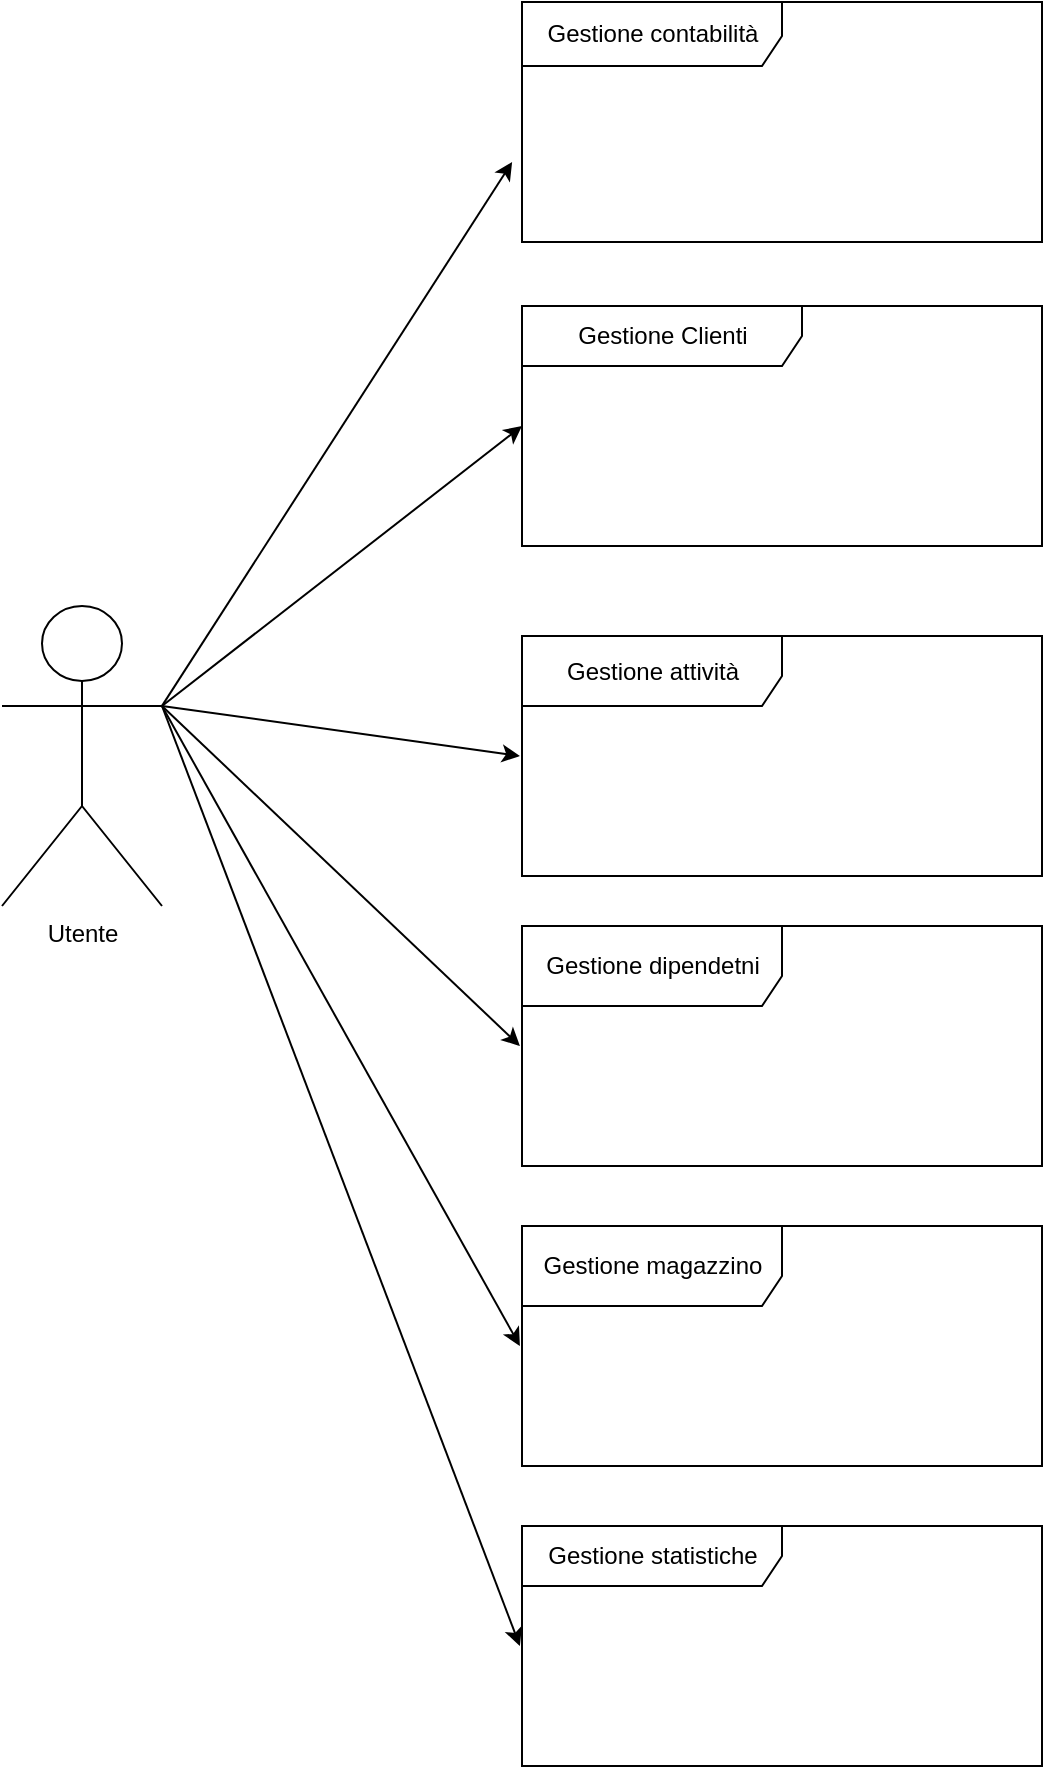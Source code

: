 <mxfile version="14.5.10" type="google"><diagram id="YYOBv-NRuCXKtQgJfluH" name="Page-1"><mxGraphModel dx="1038" dy="587" grid="1" gridSize="10" guides="1" tooltips="1" connect="1" arrows="1" fold="1" page="1" pageScale="1" pageWidth="827" pageHeight="1169" math="0" shadow="0"><root><mxCell id="0"/><mxCell id="1" parent="0"/><mxCell id="17Vnjzqrs3POfBf_SHHE-2" value="&lt;div&gt;Utente&lt;/div&gt;" style="shape=umlActor;verticalLabelPosition=bottom;verticalAlign=top;html=1;" parent="1" vertex="1"><mxGeometry x="90" y="320" width="80" height="150" as="geometry"/></mxCell><mxCell id="HMJq0hdL5VeeKV3qL12Y-9" value="Gestione contabilità" style="shape=umlFrame;tabPosition=left;html=1;boundedLbl=1;labelInHeader=1;width=130;height=32;" parent="1" vertex="1"><mxGeometry x="350" y="18" width="260" height="120" as="geometry"/></mxCell><mxCell id="HMJq0hdL5VeeKV3qL12Y-11" value="Gestione Clienti" style="shape=umlFrame;tabPosition=left;html=1;boundedLbl=1;labelInHeader=1;width=140;height=30;" parent="1" vertex="1"><mxGeometry x="350" y="170" width="260" height="120" as="geometry"/></mxCell><mxCell id="HMJq0hdL5VeeKV3qL12Y-13" value="Gestione attività" style="shape=umlFrame;tabPosition=left;html=1;boundedLbl=1;labelInHeader=1;width=130;height=35;" parent="1" vertex="1"><mxGeometry x="350" y="335" width="260" height="120" as="geometry"/></mxCell><mxCell id="HMJq0hdL5VeeKV3qL12Y-15" value="Gestione dipendetni" style="shape=umlFrame;tabPosition=left;html=1;boundedLbl=1;labelInHeader=1;width=130;height=40;" parent="1" vertex="1"><mxGeometry x="350" y="480" width="260" height="120" as="geometry"/></mxCell><mxCell id="HMJq0hdL5VeeKV3qL12Y-17" value="" style="endArrow=classic;html=1;exitX=1;exitY=0.333;exitDx=0;exitDy=0;exitPerimeter=0;entryX=-0.019;entryY=0.667;entryDx=0;entryDy=0;entryPerimeter=0;" parent="1" source="17Vnjzqrs3POfBf_SHHE-2" target="HMJq0hdL5VeeKV3qL12Y-9" edge="1"><mxGeometry width="50" height="50" relative="1" as="geometry"><mxPoint x="340" y="270" as="sourcePoint"/><mxPoint x="390" y="220" as="targetPoint"/></mxGeometry></mxCell><mxCell id="HMJq0hdL5VeeKV3qL12Y-18" value="" style="endArrow=classic;html=1;entryX=0;entryY=0.5;entryDx=0;entryDy=0;entryPerimeter=0;" parent="1" target="HMJq0hdL5VeeKV3qL12Y-11" edge="1"><mxGeometry width="50" height="50" relative="1" as="geometry"><mxPoint x="170" y="370" as="sourcePoint"/><mxPoint x="390" y="290" as="targetPoint"/></mxGeometry></mxCell><mxCell id="HMJq0hdL5VeeKV3qL12Y-20" value="" style="endArrow=classic;html=1;exitX=1;exitY=0.333;exitDx=0;exitDy=0;exitPerimeter=0;entryX=-0.004;entryY=0.5;entryDx=0;entryDy=0;entryPerimeter=0;" parent="1" source="17Vnjzqrs3POfBf_SHHE-2" target="HMJq0hdL5VeeKV3qL12Y-13" edge="1"><mxGeometry width="50" height="50" relative="1" as="geometry"><mxPoint x="180" y="420" as="sourcePoint"/><mxPoint x="230" y="370" as="targetPoint"/></mxGeometry></mxCell><mxCell id="HMJq0hdL5VeeKV3qL12Y-21" value="Gestione magazzino" style="shape=umlFrame;tabPosition=left;html=1;boundedLbl=1;labelInHeader=1;width=130;height=40;" parent="1" vertex="1"><mxGeometry x="350" y="630" width="260" height="120" as="geometry"/></mxCell><mxCell id="HMJq0hdL5VeeKV3qL12Y-23" value="Gestione statistiche" style="shape=umlFrame;tabPosition=left;html=1;boundedLbl=1;labelInHeader=1;width=130;height=30;" parent="1" vertex="1"><mxGeometry x="350" y="780" width="260" height="120" as="geometry"/></mxCell><mxCell id="HMJq0hdL5VeeKV3qL12Y-26" value="" style="endArrow=classic;html=1;entryX=-0.004;entryY=0.5;entryDx=0;entryDy=0;entryPerimeter=0;" parent="1" target="HMJq0hdL5VeeKV3qL12Y-23" edge="1"><mxGeometry width="50" height="50" relative="1" as="geometry"><mxPoint x="170" y="370" as="sourcePoint"/><mxPoint x="280" y="750" as="targetPoint"/></mxGeometry></mxCell><mxCell id="HMJq0hdL5VeeKV3qL12Y-27" value="" style="endArrow=classic;html=1;entryX=-0.004;entryY=0.5;entryDx=0;entryDy=0;entryPerimeter=0;" parent="1" target="HMJq0hdL5VeeKV3qL12Y-21" edge="1"><mxGeometry width="50" height="50" relative="1" as="geometry"><mxPoint x="170" y="370" as="sourcePoint"/><mxPoint x="270" y="500" as="targetPoint"/></mxGeometry></mxCell><mxCell id="HMJq0hdL5VeeKV3qL12Y-28" value="" style="endArrow=classic;html=1;entryX=-0.004;entryY=0.5;entryDx=0;entryDy=0;entryPerimeter=0;" parent="1" target="HMJq0hdL5VeeKV3qL12Y-15" edge="1"><mxGeometry width="50" height="50" relative="1" as="geometry"><mxPoint x="170" y="370" as="sourcePoint"/><mxPoint x="390" y="480" as="targetPoint"/></mxGeometry></mxCell></root></mxGraphModel></diagram></mxfile>
